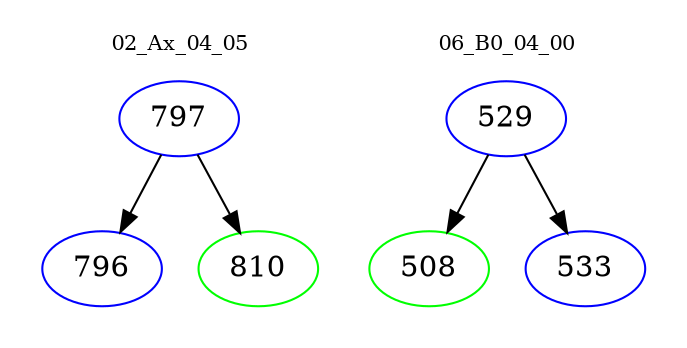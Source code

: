 digraph{
subgraph cluster_0 {
color = white
label = "02_Ax_04_05";
fontsize=10;
T0_797 [label="797", color="blue"]
T0_797 -> T0_796 [color="black"]
T0_796 [label="796", color="blue"]
T0_797 -> T0_810 [color="black"]
T0_810 [label="810", color="green"]
}
subgraph cluster_1 {
color = white
label = "06_B0_04_00";
fontsize=10;
T1_529 [label="529", color="blue"]
T1_529 -> T1_508 [color="black"]
T1_508 [label="508", color="green"]
T1_529 -> T1_533 [color="black"]
T1_533 [label="533", color="blue"]
}
}
